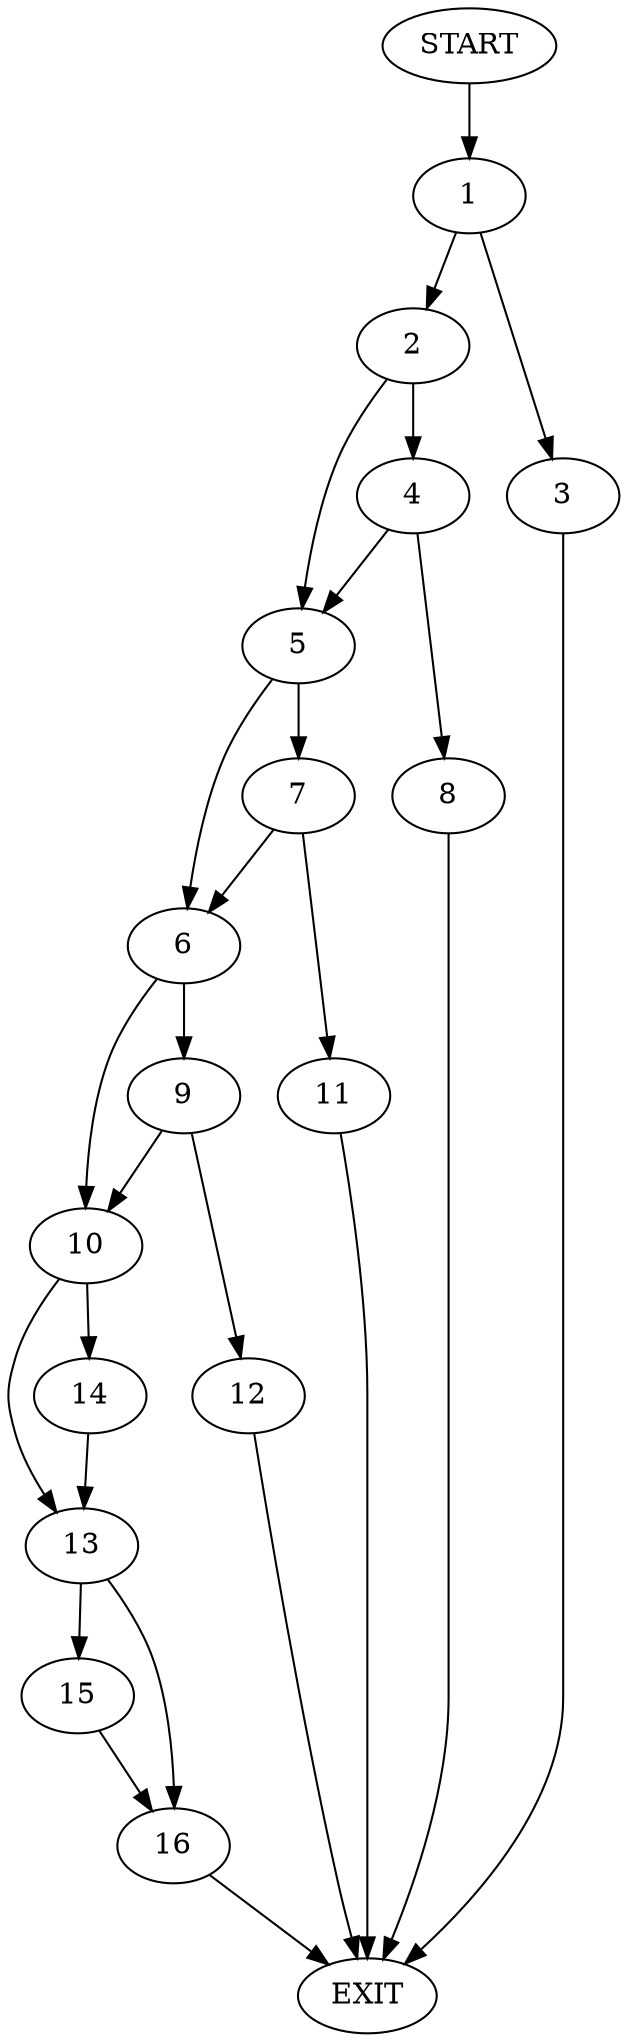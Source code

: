 digraph {
0 [label="START"]
17 [label="EXIT"]
0 -> 1
1 -> 2
1 -> 3
3 -> 17
2 -> 4
2 -> 5
5 -> 6
5 -> 7
4 -> 5
4 -> 8
8 -> 17
6 -> 9
6 -> 10
7 -> 6
7 -> 11
11 -> 17
9 -> 10
9 -> 12
10 -> 13
10 -> 14
12 -> 17
14 -> 13
13 -> 15
13 -> 16
16 -> 17
15 -> 16
}
